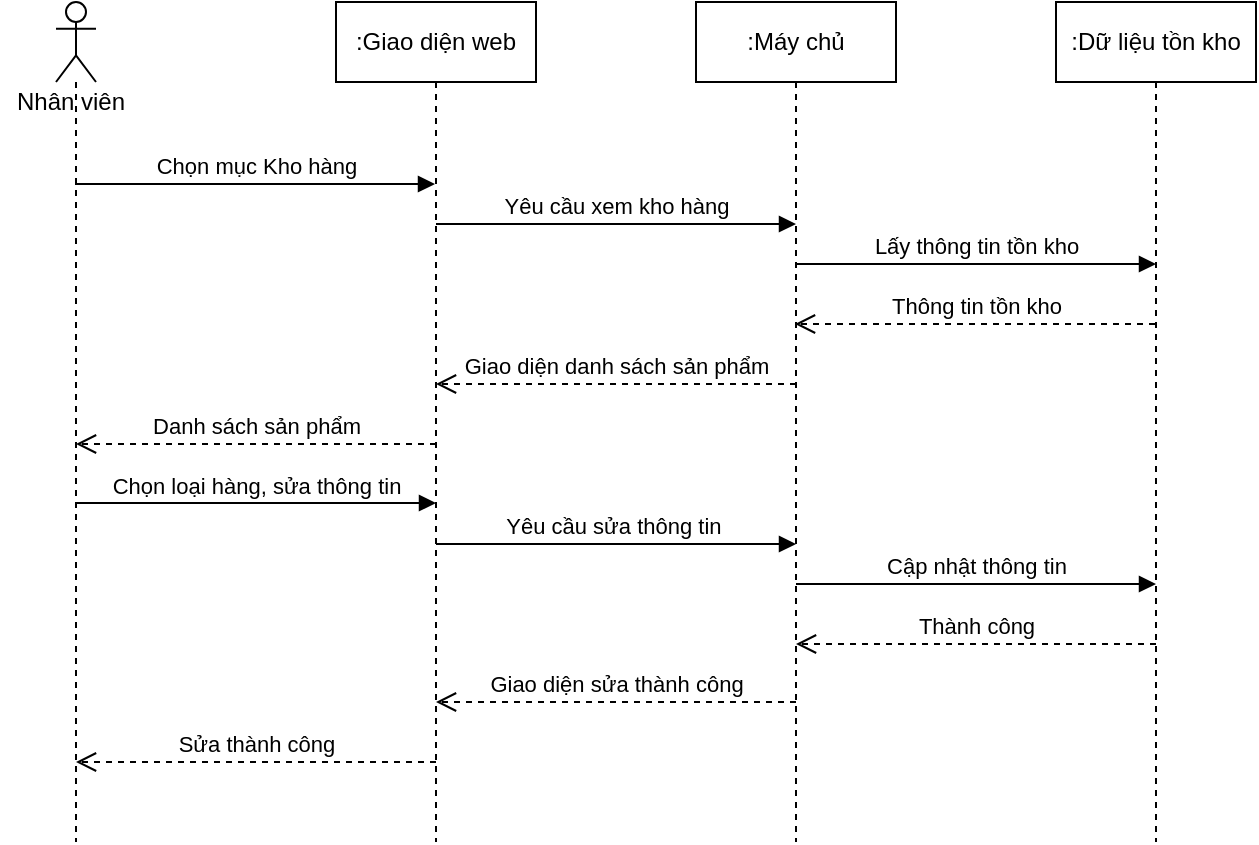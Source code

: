 <mxfile version="16.4.0" type="device"><diagram id="gHrlShzneMqrBOn9ufp9" name="Page-1"><mxGraphModel dx="868" dy="561" grid="1" gridSize="10" guides="1" tooltips="1" connect="1" arrows="1" fold="1" page="1" pageScale="1" pageWidth="850" pageHeight="1100" math="0" shadow="0"><root><mxCell id="0"/><mxCell id="1" parent="0"/><mxCell id="zk2bOR5C0v2hrEwMiObB-1" value="" style="shape=umlLifeline;participant=umlActor;perimeter=lifelinePerimeter;whiteSpace=wrap;html=1;container=1;collapsible=0;recursiveResize=0;verticalAlign=top;spacingTop=36;outlineConnect=0;" vertex="1" parent="1"><mxGeometry x="40" y="100" width="20" height="420" as="geometry"/></mxCell><mxCell id="zk2bOR5C0v2hrEwMiObB-2" value="Nhân viên" style="text;html=1;align=center;verticalAlign=middle;resizable=0;points=[];autosize=1;strokeColor=none;fillColor=none;" vertex="1" parent="1"><mxGeometry x="12" y="140" width="70" height="20" as="geometry"/></mxCell><mxCell id="zk2bOR5C0v2hrEwMiObB-3" value=":Giao diện web" style="shape=umlLifeline;perimeter=lifelinePerimeter;whiteSpace=wrap;html=1;container=1;collapsible=0;recursiveResize=0;outlineConnect=0;" vertex="1" parent="1"><mxGeometry x="180" y="100" width="100" height="420" as="geometry"/></mxCell><mxCell id="zk2bOR5C0v2hrEwMiObB-4" value="Giao diện sửa thành công" style="html=1;verticalAlign=bottom;endArrow=open;dashed=1;endSize=8;rounded=0;" edge="1" parent="zk2bOR5C0v2hrEwMiObB-3"><mxGeometry relative="1" as="geometry"><mxPoint x="230" y="350" as="sourcePoint"/><mxPoint x="50" y="350" as="targetPoint"/><Array as="points"><mxPoint x="110.5" y="350"/></Array></mxGeometry></mxCell><mxCell id="zk2bOR5C0v2hrEwMiObB-5" value="Sửa thành công" style="html=1;verticalAlign=bottom;endArrow=open;dashed=1;endSize=8;rounded=0;" edge="1" parent="zk2bOR5C0v2hrEwMiObB-3"><mxGeometry relative="1" as="geometry"><mxPoint x="50" y="380" as="sourcePoint"/><mxPoint x="-130" y="380" as="targetPoint"/><Array as="points"><mxPoint x="-69.5" y="380"/></Array></mxGeometry></mxCell><mxCell id="zk2bOR5C0v2hrEwMiObB-6" value="Danh sách sản phẩm" style="html=1;verticalAlign=bottom;endArrow=open;dashed=1;endSize=8;rounded=0;" edge="1" parent="zk2bOR5C0v2hrEwMiObB-3"><mxGeometry relative="1" as="geometry"><mxPoint x="50" y="221" as="sourcePoint"/><mxPoint x="-130" y="221" as="targetPoint"/><Array as="points"><mxPoint x="-69.5" y="221"/></Array></mxGeometry></mxCell><mxCell id="zk2bOR5C0v2hrEwMiObB-7" value="Chọn loại hàng, sửa thông tin" style="html=1;verticalAlign=bottom;endArrow=block;rounded=0;" edge="1" parent="zk2bOR5C0v2hrEwMiObB-3"><mxGeometry width="80" relative="1" as="geometry"><mxPoint x="-130" y="250.5" as="sourcePoint"/><mxPoint x="50" y="250.5" as="targetPoint"/><Array as="points"><mxPoint x="0.5" y="250.5"/></Array></mxGeometry></mxCell><mxCell id="zk2bOR5C0v2hrEwMiObB-8" value=":Máy chủ" style="shape=umlLifeline;perimeter=lifelinePerimeter;whiteSpace=wrap;html=1;container=1;collapsible=0;recursiveResize=0;outlineConnect=0;" vertex="1" parent="1"><mxGeometry x="360" y="100" width="100" height="420" as="geometry"/></mxCell><mxCell id="zk2bOR5C0v2hrEwMiObB-9" value="Giao diện danh sách sản phẩm" style="html=1;verticalAlign=bottom;endArrow=open;dashed=1;endSize=8;rounded=0;" edge="1" parent="zk2bOR5C0v2hrEwMiObB-8"><mxGeometry relative="1" as="geometry"><mxPoint x="50" y="191" as="sourcePoint"/><mxPoint x="-130" y="191" as="targetPoint"/><Array as="points"><mxPoint x="-69.5" y="191"/></Array></mxGeometry></mxCell><mxCell id="zk2bOR5C0v2hrEwMiObB-10" value="Yêu cầu sửa thông tin&amp;nbsp;" style="html=1;verticalAlign=bottom;endArrow=block;rounded=0;" edge="1" parent="zk2bOR5C0v2hrEwMiObB-8"><mxGeometry width="80" relative="1" as="geometry"><mxPoint x="-130" y="271" as="sourcePoint"/><mxPoint x="50" y="271" as="targetPoint"/><Array as="points"><mxPoint x="0.5" y="271"/></Array></mxGeometry></mxCell><mxCell id="zk2bOR5C0v2hrEwMiObB-12" value=":Dữ liệu tồn kho" style="shape=umlLifeline;perimeter=lifelinePerimeter;whiteSpace=wrap;html=1;container=1;collapsible=0;recursiveResize=0;outlineConnect=0;" vertex="1" parent="1"><mxGeometry x="540" y="100" width="100" height="420" as="geometry"/></mxCell><mxCell id="zk2bOR5C0v2hrEwMiObB-13" value="Chọn mục Kho hàng" style="html=1;verticalAlign=bottom;endArrow=block;rounded=0;" edge="1" parent="1"><mxGeometry width="80" relative="1" as="geometry"><mxPoint x="49.5" y="191" as="sourcePoint"/><mxPoint x="229.5" y="191" as="targetPoint"/><Array as="points"><mxPoint x="180" y="191"/></Array></mxGeometry></mxCell><mxCell id="zk2bOR5C0v2hrEwMiObB-14" value="Yêu cầu xem kho hàng" style="html=1;verticalAlign=bottom;endArrow=block;rounded=0;" edge="1" parent="1"><mxGeometry width="80" relative="1" as="geometry"><mxPoint x="230" y="211" as="sourcePoint"/><mxPoint x="410" y="211" as="targetPoint"/><Array as="points"><mxPoint x="360.5" y="211"/></Array></mxGeometry></mxCell><mxCell id="zk2bOR5C0v2hrEwMiObB-15" value="Lấy thông tin tồn kho" style="html=1;verticalAlign=bottom;endArrow=block;rounded=0;" edge="1" parent="1"><mxGeometry width="80" relative="1" as="geometry"><mxPoint x="410" y="231" as="sourcePoint"/><mxPoint x="590" y="231" as="targetPoint"/><Array as="points"><mxPoint x="540.5" y="231"/></Array></mxGeometry></mxCell><mxCell id="zk2bOR5C0v2hrEwMiObB-16" value="Thông tin tồn kho" style="html=1;verticalAlign=bottom;endArrow=open;dashed=1;endSize=8;rounded=0;" edge="1" parent="1"><mxGeometry relative="1" as="geometry"><mxPoint x="589.5" y="261" as="sourcePoint"/><mxPoint x="409.5" y="261" as="targetPoint"/><Array as="points"><mxPoint x="470" y="261"/></Array></mxGeometry></mxCell><mxCell id="zk2bOR5C0v2hrEwMiObB-17" value="Thành công" style="html=1;verticalAlign=bottom;endArrow=open;dashed=1;endSize=8;rounded=0;" edge="1" parent="1"><mxGeometry relative="1" as="geometry"><mxPoint x="590" y="421" as="sourcePoint"/><mxPoint x="410" y="421" as="targetPoint"/><Array as="points"><mxPoint x="470.5" y="421"/></Array></mxGeometry></mxCell><mxCell id="zk2bOR5C0v2hrEwMiObB-18" value="Cập nhật thông tin" style="html=1;verticalAlign=bottom;endArrow=block;rounded=0;" edge="1" parent="1"><mxGeometry width="80" relative="1" as="geometry"><mxPoint x="410" y="391" as="sourcePoint"/><mxPoint x="590" y="391" as="targetPoint"/><Array as="points"><mxPoint x="540.5" y="391"/></Array></mxGeometry></mxCell></root></mxGraphModel></diagram></mxfile>